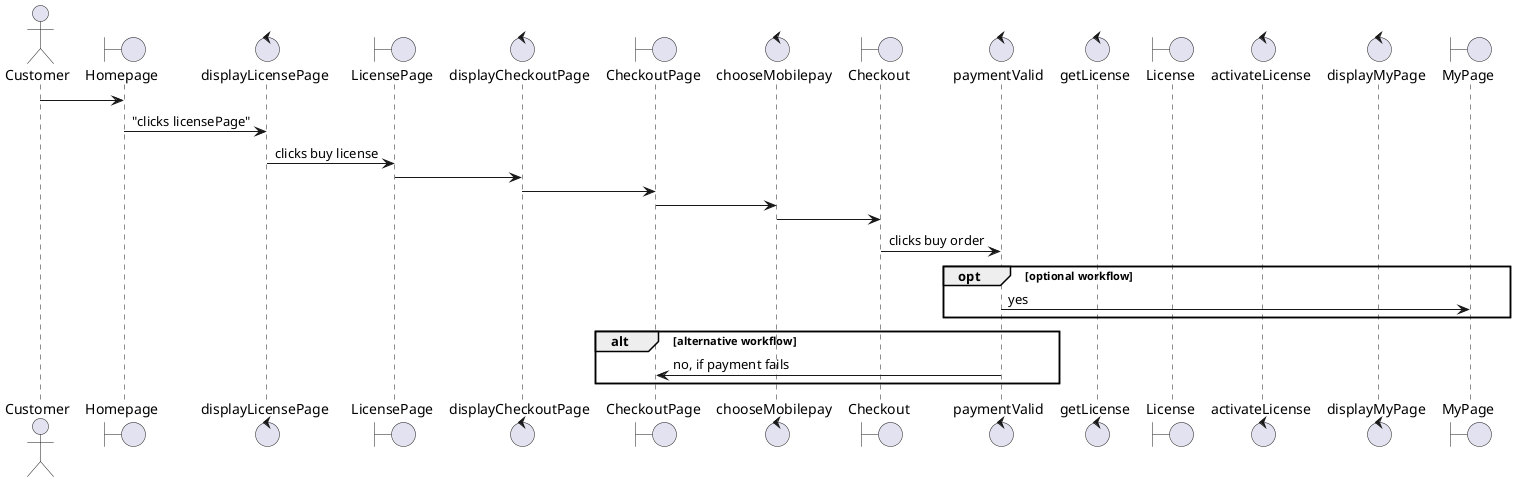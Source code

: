 @startuml

actor       Customer       as customer
boundary    Homepage    as homepage
control     displayLicensePage     as displayLicensePage
boundary    LicensePage    as LicensePage
control     displayCheckoutPage   as displayCheckoutPage
boundary      CheckoutPage     as CheckoutPage
control     chooseMobilepay as chooseMobilepay
boundary Checkout as Checkout
control paymentValid as paymentValid
control getLicense as getLicense
boundary License as License
control activateLicense as activateLicense
control displayMyPage as displayMyPage
boundary MyPage as MyPage

customer -> homepage:
homepage -> displayLicensePage : "clicks licensePage"
displayLicensePage -> LicensePage : clicks buy license
LicensePage -> displayCheckoutPage :
displayCheckoutPage-> CheckoutPage :
CheckoutPage -> chooseMobilepay:
chooseMobilepay-> Checkout :
Checkout -> paymentValid : clicks buy order
OPT optional workflow
 paymentValid -> MyPage : yes
end

ALT  alternative workflow
paymentValid -> CheckoutPage : no, if payment fails
end




@enduml